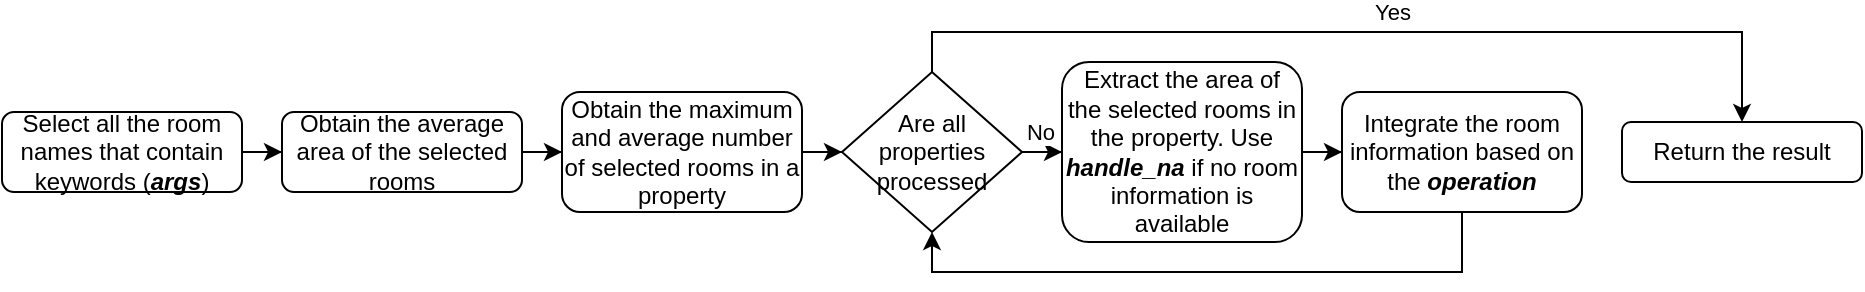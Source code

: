 <mxfile version="20.2.3" type="device"><diagram id="C5RBs43oDa-KdzZeNtuy" name="Page-1"><mxGraphModel dx="1018" dy="651" grid="1" gridSize="10" guides="1" tooltips="1" connect="1" arrows="1" fold="1" page="1" pageScale="1" pageWidth="827" pageHeight="1169" math="0" shadow="0"><root><mxCell id="WIyWlLk6GJQsqaUBKTNV-0"/><mxCell id="WIyWlLk6GJQsqaUBKTNV-1" parent="WIyWlLk6GJQsqaUBKTNV-0"/><mxCell id="kV_zcjA94svwXZKFJ1I3-4" style="edgeStyle=orthogonalEdgeStyle;rounded=0;orthogonalLoop=1;jettySize=auto;html=1;" parent="WIyWlLk6GJQsqaUBKTNV-1" source="kV_zcjA94svwXZKFJ1I3-2" target="kV_zcjA94svwXZKFJ1I3-3" edge="1"><mxGeometry relative="1" as="geometry"/></mxCell><mxCell id="kV_zcjA94svwXZKFJ1I3-2" value="Select all the room names that contain keywords (&lt;i&gt;&lt;b&gt;args&lt;/b&gt;&lt;/i&gt;)" style="rounded=1;whiteSpace=wrap;html=1;fontSize=12;glass=0;strokeWidth=1;shadow=0;" parent="WIyWlLk6GJQsqaUBKTNV-1" vertex="1"><mxGeometry x="60" y="150" width="120" height="40" as="geometry"/></mxCell><mxCell id="kV_zcjA94svwXZKFJ1I3-6" style="edgeStyle=orthogonalEdgeStyle;rounded=0;orthogonalLoop=1;jettySize=auto;html=1;" parent="WIyWlLk6GJQsqaUBKTNV-1" source="kV_zcjA94svwXZKFJ1I3-3" target="kV_zcjA94svwXZKFJ1I3-5" edge="1"><mxGeometry relative="1" as="geometry"/></mxCell><mxCell id="kV_zcjA94svwXZKFJ1I3-3" value="Obtain the average area of the selected rooms" style="rounded=1;whiteSpace=wrap;html=1;" parent="WIyWlLk6GJQsqaUBKTNV-1" vertex="1"><mxGeometry x="200" y="150" width="120" height="40" as="geometry"/></mxCell><mxCell id="kV_zcjA94svwXZKFJ1I3-8" style="edgeStyle=orthogonalEdgeStyle;rounded=0;orthogonalLoop=1;jettySize=auto;html=1;" parent="WIyWlLk6GJQsqaUBKTNV-1" source="kV_zcjA94svwXZKFJ1I3-5" target="kV_zcjA94svwXZKFJ1I3-7" edge="1"><mxGeometry relative="1" as="geometry"/></mxCell><mxCell id="kV_zcjA94svwXZKFJ1I3-5" value="Obtain the maximum and average number of selected rooms in a property" style="rounded=1;whiteSpace=wrap;html=1;" parent="WIyWlLk6GJQsqaUBKTNV-1" vertex="1"><mxGeometry x="340" y="140" width="120" height="60" as="geometry"/></mxCell><mxCell id="kV_zcjA94svwXZKFJ1I3-10" style="edgeStyle=orthogonalEdgeStyle;rounded=0;orthogonalLoop=1;jettySize=auto;html=1;" parent="WIyWlLk6GJQsqaUBKTNV-1" source="kV_zcjA94svwXZKFJ1I3-7" target="kV_zcjA94svwXZKFJ1I3-9" edge="1"><mxGeometry relative="1" as="geometry"/></mxCell><mxCell id="kV_zcjA94svwXZKFJ1I3-11" value="No" style="edgeLabel;html=1;align=center;verticalAlign=middle;resizable=0;points=[];" parent="kV_zcjA94svwXZKFJ1I3-10" vertex="1" connectable="0"><mxGeometry x="0.033" y="2" relative="1" as="geometry"><mxPoint y="-12" as="offset"/></mxGeometry></mxCell><mxCell id="kV_zcjA94svwXZKFJ1I3-16" style="edgeStyle=orthogonalEdgeStyle;rounded=0;orthogonalLoop=1;jettySize=auto;html=1;entryX=0.5;entryY=0;entryDx=0;entryDy=0;" parent="WIyWlLk6GJQsqaUBKTNV-1" source="kV_zcjA94svwXZKFJ1I3-7" target="kV_zcjA94svwXZKFJ1I3-15" edge="1"><mxGeometry relative="1" as="geometry"><Array as="points"><mxPoint x="525" y="110"/><mxPoint x="930" y="110"/></Array></mxGeometry></mxCell><mxCell id="kV_zcjA94svwXZKFJ1I3-17" value="Yes" style="edgeLabel;html=1;align=center;verticalAlign=middle;resizable=0;points=[];" parent="kV_zcjA94svwXZKFJ1I3-16" vertex="1" connectable="0"><mxGeometry x="0.064" y="1" relative="1" as="geometry"><mxPoint y="-9" as="offset"/></mxGeometry></mxCell><mxCell id="kV_zcjA94svwXZKFJ1I3-7" value="Are all properties processed" style="rhombus;whiteSpace=wrap;html=1;" parent="WIyWlLk6GJQsqaUBKTNV-1" vertex="1"><mxGeometry x="480" y="130" width="90" height="80" as="geometry"/></mxCell><mxCell id="kV_zcjA94svwXZKFJ1I3-13" style="edgeStyle=orthogonalEdgeStyle;rounded=0;orthogonalLoop=1;jettySize=auto;html=1;" parent="WIyWlLk6GJQsqaUBKTNV-1" source="kV_zcjA94svwXZKFJ1I3-9" target="kV_zcjA94svwXZKFJ1I3-12" edge="1"><mxGeometry relative="1" as="geometry"/></mxCell><mxCell id="kV_zcjA94svwXZKFJ1I3-9" value="Extract the area of the selected rooms in the property. Use &lt;b&gt;&lt;i&gt;handle_na&lt;/i&gt;&lt;/b&gt; if no room information is available" style="rounded=1;whiteSpace=wrap;html=1;" parent="WIyWlLk6GJQsqaUBKTNV-1" vertex="1"><mxGeometry x="590" y="125" width="120" height="90" as="geometry"/></mxCell><mxCell id="kV_zcjA94svwXZKFJ1I3-14" style="edgeStyle=orthogonalEdgeStyle;rounded=0;orthogonalLoop=1;jettySize=auto;html=1;entryX=0.5;entryY=1;entryDx=0;entryDy=0;" parent="WIyWlLk6GJQsqaUBKTNV-1" source="kV_zcjA94svwXZKFJ1I3-12" target="kV_zcjA94svwXZKFJ1I3-7" edge="1"><mxGeometry relative="1" as="geometry"><Array as="points"><mxPoint x="790" y="230"/><mxPoint x="525" y="230"/></Array></mxGeometry></mxCell><mxCell id="kV_zcjA94svwXZKFJ1I3-12" value="Integrate the room information based on the &lt;i&gt;&lt;b&gt;operation&lt;/b&gt;&lt;/i&gt;" style="rounded=1;whiteSpace=wrap;html=1;" parent="WIyWlLk6GJQsqaUBKTNV-1" vertex="1"><mxGeometry x="730" y="140" width="120" height="60" as="geometry"/></mxCell><mxCell id="kV_zcjA94svwXZKFJ1I3-15" value="Return the result" style="rounded=1;whiteSpace=wrap;html=1;" parent="WIyWlLk6GJQsqaUBKTNV-1" vertex="1"><mxGeometry x="870" y="155" width="120" height="30" as="geometry"/></mxCell></root></mxGraphModel></diagram></mxfile>